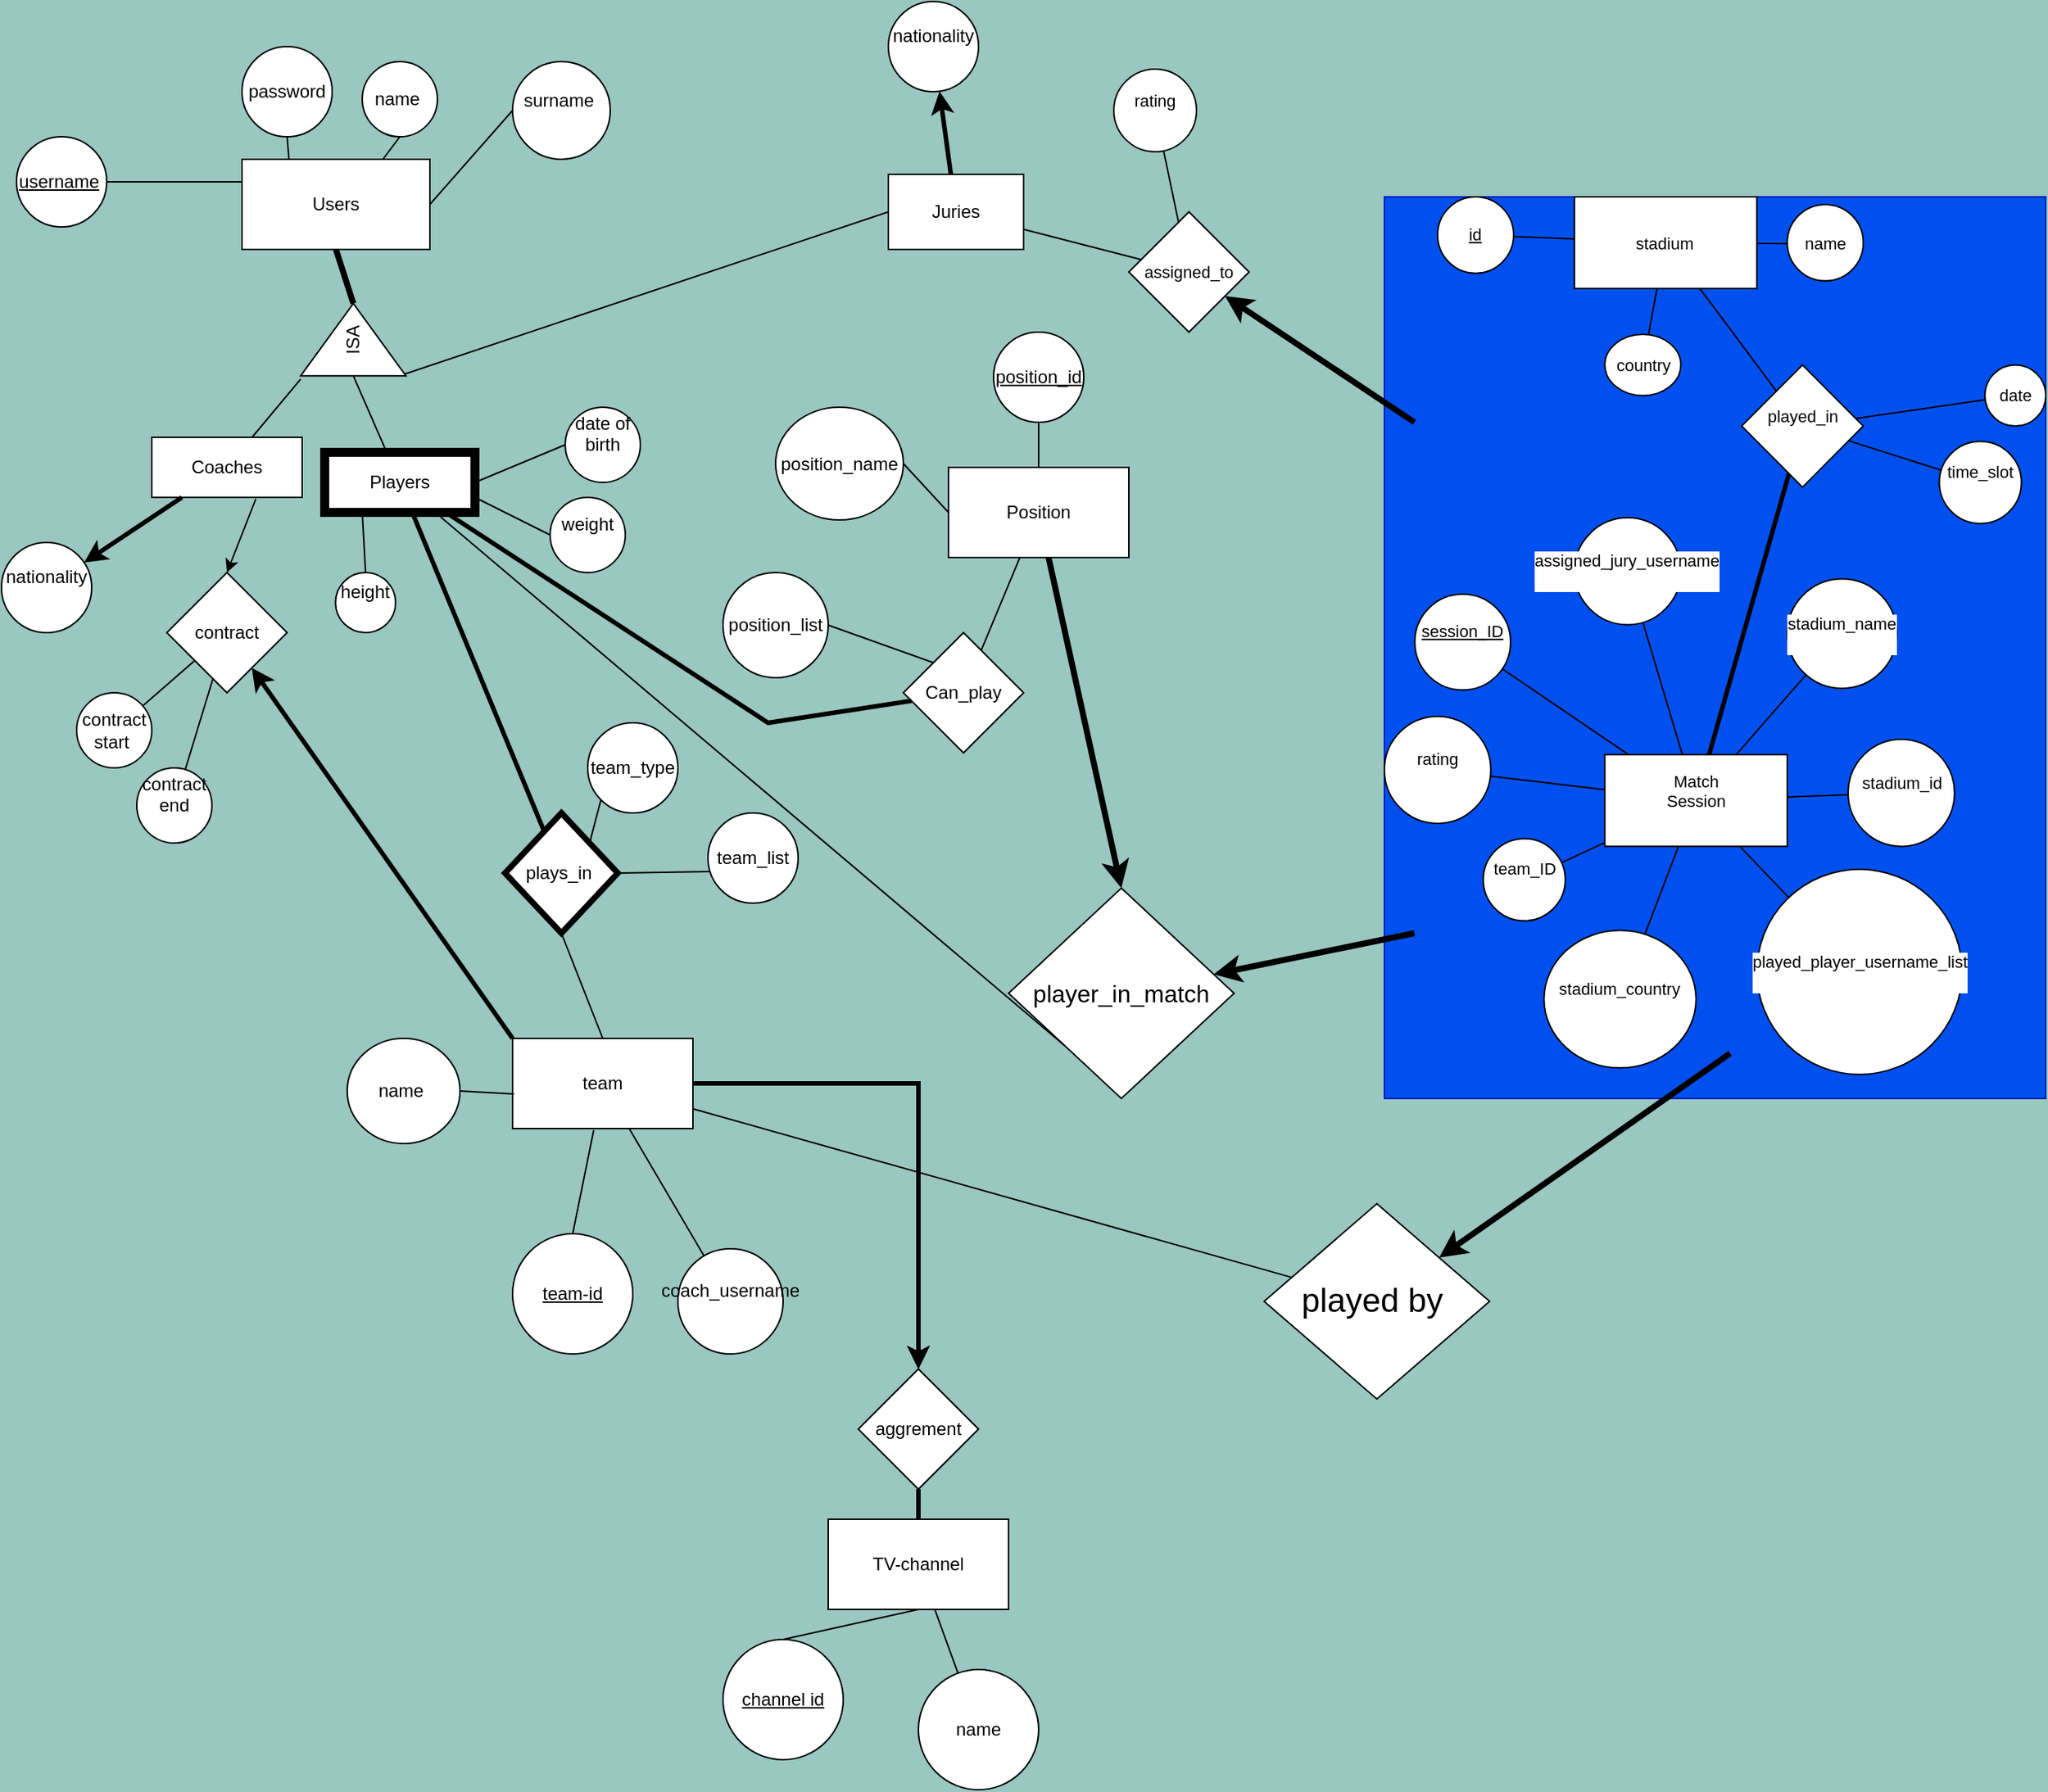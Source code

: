 <mxfile version="24.0.7" type="github">
  <diagram id="R2lEEEUBdFMjLlhIrx00" name="Page-1">
    <mxGraphModel dx="1468" dy="1845" grid="1" gridSize="10" guides="1" tooltips="1" connect="1" arrows="1" fold="1" page="1" pageScale="1" pageWidth="1400" pageHeight="850" background="#9AC7BF" math="0" shadow="0" extFonts="Permanent Marker^https://fonts.googleapis.com/css?family=Permanent+Marker">
      <root>
        <mxCell id="0" />
        <mxCell id="1" parent="0" />
        <mxCell id="cjc2LjT-Zce3TQP-MJkM-2" value="Users" style="rounded=0;whiteSpace=wrap;html=1;" parent="1" vertex="1">
          <mxGeometry x="170" y="85" width="125" height="60" as="geometry" />
        </mxCell>
        <mxCell id="cjc2LjT-Zce3TQP-MJkM-68" style="rounded=0;orthogonalLoop=1;jettySize=auto;html=1;entryX=0.5;entryY=0;entryDx=0;entryDy=0;exitX=0.692;exitY=1.025;exitDx=0;exitDy=0;exitPerimeter=0;" parent="1" source="cjc2LjT-Zce3TQP-MJkM-3" target="cjc2LjT-Zce3TQP-MJkM-60" edge="1">
          <mxGeometry relative="1" as="geometry" />
        </mxCell>
        <mxCell id="cjc2LjT-Zce3TQP-MJkM-3" value="Coaches" style="rounded=0;whiteSpace=wrap;html=1;" parent="1" vertex="1">
          <mxGeometry x="110" y="270" width="100" height="40" as="geometry" />
        </mxCell>
        <mxCell id="cjc2LjT-Zce3TQP-MJkM-4" value="Players" style="rounded=0;whiteSpace=wrap;html=1;strokeWidth=6;" parent="1" vertex="1">
          <mxGeometry x="225" y="280" width="100" height="40" as="geometry" />
        </mxCell>
        <mxCell id="lNznChs4eQ6ivjADWN-d-41" style="edgeStyle=none;rounded=0;orthogonalLoop=1;jettySize=auto;html=1;strokeColor=default;align=center;verticalAlign=middle;fontFamily=Helvetica;fontSize=11;fontColor=default;labelBackgroundColor=default;endArrow=none;" edge="1" parent="1" source="cjc2LjT-Zce3TQP-MJkM-5" target="lNznChs4eQ6ivjADWN-d-38">
          <mxGeometry relative="1" as="geometry" />
        </mxCell>
        <mxCell id="cjc2LjT-Zce3TQP-MJkM-5" value="Juries" style="rounded=0;whiteSpace=wrap;html=1;" parent="1" vertex="1">
          <mxGeometry x="600" y="95" width="90" height="50" as="geometry" />
        </mxCell>
        <mxCell id="cjc2LjT-Zce3TQP-MJkM-6" value="ISA" style="triangle;whiteSpace=wrap;html=1;rotation=-90;" parent="1" vertex="1">
          <mxGeometry x="220" y="170" width="48.13" height="70" as="geometry" />
        </mxCell>
        <mxCell id="cjc2LjT-Zce3TQP-MJkM-7" value="&lt;u&gt;username&lt;/u&gt;&amp;nbsp;" style="ellipse;whiteSpace=wrap;html=1;aspect=fixed;" parent="1" vertex="1">
          <mxGeometry x="20" y="70" width="60" height="60" as="geometry" />
        </mxCell>
        <mxCell id="cjc2LjT-Zce3TQP-MJkM-8" value="height&lt;div&gt;&lt;br&gt;&lt;/div&gt;" style="ellipse;whiteSpace=wrap;html=1;aspect=fixed;" parent="1" vertex="1">
          <mxGeometry x="232.2" y="360" width="40" height="40" as="geometry" />
        </mxCell>
        <mxCell id="cjc2LjT-Zce3TQP-MJkM-33" style="rounded=0;orthogonalLoop=1;jettySize=auto;html=1;strokeWidth=3;" parent="1" source="cjc2LjT-Zce3TQP-MJkM-3" target="cjc2LjT-Zce3TQP-MJkM-9" edge="1">
          <mxGeometry relative="1" as="geometry" />
        </mxCell>
        <mxCell id="cjc2LjT-Zce3TQP-MJkM-9" value="nationality&lt;div&gt;&lt;br&gt;&lt;/div&gt;" style="ellipse;whiteSpace=wrap;html=1;aspect=fixed;" parent="1" vertex="1">
          <mxGeometry x="10" y="340" width="60" height="60" as="geometry" />
        </mxCell>
        <mxCell id="cjc2LjT-Zce3TQP-MJkM-10" value="weight&lt;div&gt;&lt;br&gt;&lt;/div&gt;" style="ellipse;whiteSpace=wrap;html=1;aspect=fixed;" parent="1" vertex="1">
          <mxGeometry x="375" y="310" width="50" height="50" as="geometry" />
        </mxCell>
        <mxCell id="cjc2LjT-Zce3TQP-MJkM-11" value="date of birth&lt;div&gt;&lt;br&gt;&lt;/div&gt;" style="ellipse;whiteSpace=wrap;html=1;aspect=fixed;" parent="1" vertex="1">
          <mxGeometry x="385" y="250" width="50" height="50" as="geometry" />
        </mxCell>
        <mxCell id="cjc2LjT-Zce3TQP-MJkM-12" value="nationality&lt;div&gt;&lt;br&gt;&lt;/div&gt;" style="ellipse;whiteSpace=wrap;html=1;aspect=fixed;" parent="1" vertex="1">
          <mxGeometry x="600" y="-20" width="60" height="60" as="geometry" />
        </mxCell>
        <mxCell id="cjc2LjT-Zce3TQP-MJkM-13" value="name&amp;nbsp;" style="ellipse;whiteSpace=wrap;html=1;aspect=fixed;" parent="1" vertex="1">
          <mxGeometry x="250" y="20" width="50" height="50" as="geometry" />
        </mxCell>
        <mxCell id="cjc2LjT-Zce3TQP-MJkM-14" value="password" style="ellipse;whiteSpace=wrap;html=1;aspect=fixed;" parent="1" vertex="1">
          <mxGeometry x="170" y="10" width="60" height="60" as="geometry" />
        </mxCell>
        <mxCell id="cjc2LjT-Zce3TQP-MJkM-16" value="" style="endArrow=none;html=1;rounded=0;entryX=0;entryY=0.5;entryDx=0;entryDy=0;exitX=0.022;exitY=0.985;exitDx=0;exitDy=0;exitPerimeter=0;" parent="1" source="cjc2LjT-Zce3TQP-MJkM-6" target="cjc2LjT-Zce3TQP-MJkM-5" edge="1">
          <mxGeometry width="50" height="50" relative="1" as="geometry">
            <mxPoint x="280" y="250" as="sourcePoint" />
            <mxPoint x="530" y="310" as="targetPoint" />
          </mxGeometry>
        </mxCell>
        <mxCell id="cjc2LjT-Zce3TQP-MJkM-17" value="" style="endArrow=none;html=1;rounded=0;exitX=0;exitY=0.5;exitDx=0;exitDy=0;" parent="1" source="cjc2LjT-Zce3TQP-MJkM-6" target="cjc2LjT-Zce3TQP-MJkM-4" edge="1">
          <mxGeometry width="50" height="50" relative="1" as="geometry">
            <mxPoint x="480" y="360" as="sourcePoint" />
            <mxPoint x="530" y="310" as="targetPoint" />
          </mxGeometry>
        </mxCell>
        <mxCell id="cjc2LjT-Zce3TQP-MJkM-18" value="" style="endArrow=none;html=1;rounded=0;exitX=-0.047;exitY=-0.001;exitDx=0;exitDy=0;exitPerimeter=0;" parent="1" source="cjc2LjT-Zce3TQP-MJkM-6" target="cjc2LjT-Zce3TQP-MJkM-3" edge="1">
          <mxGeometry width="50" height="50" relative="1" as="geometry">
            <mxPoint x="480" y="360" as="sourcePoint" />
            <mxPoint x="530" y="310" as="targetPoint" />
          </mxGeometry>
        </mxCell>
        <mxCell id="cjc2LjT-Zce3TQP-MJkM-19" value="surname&amp;nbsp;&lt;div&gt;&lt;br&gt;&lt;/div&gt;" style="ellipse;whiteSpace=wrap;html=1;aspect=fixed;" parent="1" vertex="1">
          <mxGeometry x="350" y="20" width="65" height="65" as="geometry" />
        </mxCell>
        <mxCell id="cjc2LjT-Zce3TQP-MJkM-46" value="" style="edgeStyle=orthogonalEdgeStyle;rounded=0;orthogonalLoop=1;jettySize=auto;html=1;" parent="1" source="cjc2LjT-Zce3TQP-MJkM-35" target="cjc2LjT-Zce3TQP-MJkM-45" edge="1">
          <mxGeometry relative="1" as="geometry" />
        </mxCell>
        <mxCell id="lNznChs4eQ6ivjADWN-d-48" style="edgeStyle=none;rounded=0;orthogonalLoop=1;jettySize=auto;html=1;strokeColor=default;align=center;verticalAlign=middle;fontFamily=Helvetica;fontSize=11;fontColor=default;labelBackgroundColor=default;endArrow=none;" edge="1" parent="1" source="cjc2LjT-Zce3TQP-MJkM-35" target="lNznChs4eQ6ivjADWN-d-44">
          <mxGeometry relative="1" as="geometry" />
        </mxCell>
        <mxCell id="cjc2LjT-Zce3TQP-MJkM-35" value="team" style="rounded=0;whiteSpace=wrap;html=1;" parent="1" vertex="1">
          <mxGeometry x="350" y="670" width="120" height="60" as="geometry" />
        </mxCell>
        <mxCell id="cjc2LjT-Zce3TQP-MJkM-36" value="name&amp;nbsp;" style="ellipse;whiteSpace=wrap;html=1;rounded=0;" parent="1" vertex="1">
          <mxGeometry x="240" y="670" width="75" height="70" as="geometry" />
        </mxCell>
        <mxCell id="cjc2LjT-Zce3TQP-MJkM-38" value="&lt;u&gt;team-id&lt;/u&gt;" style="ellipse;whiteSpace=wrap;html=1;rounded=0;" parent="1" vertex="1">
          <mxGeometry x="350" y="800" width="80" height="80" as="geometry" />
        </mxCell>
        <mxCell id="cjc2LjT-Zce3TQP-MJkM-47" value="" style="edgeStyle=orthogonalEdgeStyle;rounded=0;orthogonalLoop=1;jettySize=auto;html=1;strokeWidth=3;" parent="1" source="cjc2LjT-Zce3TQP-MJkM-35" target="cjc2LjT-Zce3TQP-MJkM-45" edge="1">
          <mxGeometry relative="1" as="geometry">
            <mxPoint x="470" y="700" as="sourcePoint" />
            <mxPoint x="670" y="690" as="targetPoint" />
          </mxGeometry>
        </mxCell>
        <mxCell id="lNznChs4eQ6ivjADWN-d-45" style="edgeStyle=none;rounded=0;orthogonalLoop=1;jettySize=auto;html=1;strokeColor=default;align=center;verticalAlign=middle;fontFamily=Helvetica;fontSize=11;fontColor=default;labelBackgroundColor=default;endArrow=none;strokeWidth=3;" edge="1" parent="1" source="cjc2LjT-Zce3TQP-MJkM-45" target="cjc2LjT-Zce3TQP-MJkM-48">
          <mxGeometry relative="1" as="geometry" />
        </mxCell>
        <mxCell id="cjc2LjT-Zce3TQP-MJkM-45" value="aggrement" style="rhombus;whiteSpace=wrap;html=1;rounded=0;" parent="1" vertex="1">
          <mxGeometry x="580" y="890" width="80" height="80" as="geometry" />
        </mxCell>
        <mxCell id="cjc2LjT-Zce3TQP-MJkM-48" value="TV-channel" style="whiteSpace=wrap;html=1;rounded=0;" parent="1" vertex="1">
          <mxGeometry x="560" y="990" width="120" height="60" as="geometry" />
        </mxCell>
        <mxCell id="cjc2LjT-Zce3TQP-MJkM-50" value="&lt;u&gt;channel id&lt;/u&gt;" style="ellipse;whiteSpace=wrap;html=1;rounded=0;" parent="1" vertex="1">
          <mxGeometry x="490" y="1070" width="80" height="80" as="geometry" />
        </mxCell>
        <mxCell id="cjc2LjT-Zce3TQP-MJkM-52" value="name" style="ellipse;whiteSpace=wrap;html=1;rounded=0;" parent="1" vertex="1">
          <mxGeometry x="620" y="1090" width="80" height="80" as="geometry" />
        </mxCell>
        <mxCell id="cjc2LjT-Zce3TQP-MJkM-56" value="plays_in&amp;nbsp;" style="rhombus;whiteSpace=wrap;html=1;strokeWidth=4;" parent="1" vertex="1">
          <mxGeometry x="345" y="520" width="75" height="80" as="geometry" />
        </mxCell>
        <mxCell id="cjc2LjT-Zce3TQP-MJkM-59" value="" style="endArrow=none;html=1;rounded=0;strokeWidth=3;endSize=6;" parent="1" source="cjc2LjT-Zce3TQP-MJkM-56" target="cjc2LjT-Zce3TQP-MJkM-4" edge="1">
          <mxGeometry width="50" height="50" relative="1" as="geometry">
            <mxPoint x="376.221" y="510.005" as="sourcePoint" />
            <mxPoint x="388.77" y="366.59" as="targetPoint" />
          </mxGeometry>
        </mxCell>
        <mxCell id="cjc2LjT-Zce3TQP-MJkM-69" style="rounded=0;orthogonalLoop=1;jettySize=auto;html=1;strokeWidth=3;exitX=0;exitY=0;exitDx=0;exitDy=0;" parent="1" source="cjc2LjT-Zce3TQP-MJkM-35" target="cjc2LjT-Zce3TQP-MJkM-60" edge="1">
          <mxGeometry relative="1" as="geometry">
            <mxPoint x="330" y="640" as="sourcePoint" />
          </mxGeometry>
        </mxCell>
        <mxCell id="cjc2LjT-Zce3TQP-MJkM-60" value="contract" style="rhombus;whiteSpace=wrap;html=1;" parent="1" vertex="1">
          <mxGeometry x="120" y="360" width="80" height="80" as="geometry" />
        </mxCell>
        <mxCell id="cjc2LjT-Zce3TQP-MJkM-61" value="contract start&amp;nbsp;" style="ellipse;whiteSpace=wrap;html=1;" parent="1" vertex="1">
          <mxGeometry x="60" y="440" width="50" height="50" as="geometry" />
        </mxCell>
        <mxCell id="cjc2LjT-Zce3TQP-MJkM-66" value="contract end&lt;div&gt;&lt;br&gt;&lt;/div&gt;" style="ellipse;whiteSpace=wrap;html=1;aspect=fixed;" parent="1" vertex="1">
          <mxGeometry x="100" y="490" width="50" height="50" as="geometry" />
        </mxCell>
        <mxCell id="cjc2LjT-Zce3TQP-MJkM-72" value="" style="endArrow=none;html=1;rounded=0;" parent="1" source="cjc2LjT-Zce3TQP-MJkM-48" target="cjc2LjT-Zce3TQP-MJkM-52" edge="1">
          <mxGeometry width="50" height="50" relative="1" as="geometry">
            <mxPoint x="590" y="650" as="sourcePoint" />
            <mxPoint x="640" y="600" as="targetPoint" />
          </mxGeometry>
        </mxCell>
        <mxCell id="cjc2LjT-Zce3TQP-MJkM-73" value="" style="endArrow=classic;html=1;rounded=0;strokeWidth=3;" parent="1" source="cjc2LjT-Zce3TQP-MJkM-5" target="cjc2LjT-Zce3TQP-MJkM-12" edge="1">
          <mxGeometry width="50" height="50" relative="1" as="geometry">
            <mxPoint x="430" y="450" as="sourcePoint" />
            <mxPoint x="480" y="400" as="targetPoint" />
          </mxGeometry>
        </mxCell>
        <mxCell id="cjc2LjT-Zce3TQP-MJkM-74" value="Can_play" style="rhombus;whiteSpace=wrap;html=1;" parent="1" vertex="1">
          <mxGeometry x="610" y="400" width="80" height="80" as="geometry" />
        </mxCell>
        <mxCell id="cjc2LjT-Zce3TQP-MJkM-75" value="" style="endArrow=none;html=1;rounded=0;strokeWidth=3;" parent="1" source="cjc2LjT-Zce3TQP-MJkM-74" target="cjc2LjT-Zce3TQP-MJkM-4" edge="1">
          <mxGeometry width="50" height="50" relative="1" as="geometry">
            <mxPoint x="460" y="540" as="sourcePoint" />
            <mxPoint x="510" y="490" as="targetPoint" />
            <Array as="points">
              <mxPoint x="520" y="460" />
            </Array>
          </mxGeometry>
        </mxCell>
        <mxCell id="cjc2LjT-Zce3TQP-MJkM-77" value="" style="endArrow=none;html=1;rounded=0;" parent="1" source="cjc2LjT-Zce3TQP-MJkM-61" target="cjc2LjT-Zce3TQP-MJkM-60" edge="1">
          <mxGeometry width="50" height="50" relative="1" as="geometry">
            <mxPoint x="310" y="520" as="sourcePoint" />
            <mxPoint x="360" y="470" as="targetPoint" />
          </mxGeometry>
        </mxCell>
        <mxCell id="cjc2LjT-Zce3TQP-MJkM-78" value="" style="endArrow=none;html=1;rounded=0;" parent="1" source="cjc2LjT-Zce3TQP-MJkM-66" target="cjc2LjT-Zce3TQP-MJkM-60" edge="1">
          <mxGeometry width="50" height="50" relative="1" as="geometry">
            <mxPoint x="310" y="520" as="sourcePoint" />
            <mxPoint x="360" y="470" as="targetPoint" />
          </mxGeometry>
        </mxCell>
        <mxCell id="cjc2LjT-Zce3TQP-MJkM-79" value="Position" style="rounded=0;whiteSpace=wrap;html=1;" parent="1" vertex="1">
          <mxGeometry x="640" y="290" width="120" height="60" as="geometry" />
        </mxCell>
        <mxCell id="cjc2LjT-Zce3TQP-MJkM-80" value="&lt;u&gt;position_id&lt;/u&gt;" style="ellipse;whiteSpace=wrap;html=1;rounded=0;" parent="1" vertex="1">
          <mxGeometry x="670" y="200" width="60" height="60" as="geometry" />
        </mxCell>
        <mxCell id="cjc2LjT-Zce3TQP-MJkM-82" value="position_name" style="ellipse;whiteSpace=wrap;html=1;rounded=0;" parent="1" vertex="1">
          <mxGeometry x="525" y="250" width="85" height="75" as="geometry" />
        </mxCell>
        <mxCell id="cjc2LjT-Zce3TQP-MJkM-84" value="" style="endArrow=none;html=1;rounded=0;" parent="1" source="cjc2LjT-Zce3TQP-MJkM-74" target="cjc2LjT-Zce3TQP-MJkM-79" edge="1">
          <mxGeometry width="50" height="50" relative="1" as="geometry">
            <mxPoint x="530" y="370" as="sourcePoint" />
            <mxPoint x="580" y="320" as="targetPoint" />
          </mxGeometry>
        </mxCell>
        <mxCell id="n7q9Oo4pi-TFcQvvzK7u-4" value="" style="endArrow=none;html=1;rounded=0;entryX=0;entryY=0.5;entryDx=0;entryDy=0;exitX=1;exitY=0.5;exitDx=0;exitDy=0;" parent="1" source="cjc2LjT-Zce3TQP-MJkM-2" target="cjc2LjT-Zce3TQP-MJkM-19" edge="1">
          <mxGeometry width="50" height="50" relative="1" as="geometry">
            <mxPoint x="400" y="390" as="sourcePoint" />
            <mxPoint x="450" y="340" as="targetPoint" />
          </mxGeometry>
        </mxCell>
        <mxCell id="n7q9Oo4pi-TFcQvvzK7u-5" value="" style="endArrow=none;html=1;rounded=0;entryX=0.5;entryY=1;entryDx=0;entryDy=0;exitX=0.25;exitY=0;exitDx=0;exitDy=0;" parent="1" source="cjc2LjT-Zce3TQP-MJkM-2" target="cjc2LjT-Zce3TQP-MJkM-14" edge="1">
          <mxGeometry width="50" height="50" relative="1" as="geometry">
            <mxPoint x="400" y="270" as="sourcePoint" />
            <mxPoint x="450" y="220" as="targetPoint" />
            <Array as="points" />
          </mxGeometry>
        </mxCell>
        <mxCell id="n7q9Oo4pi-TFcQvvzK7u-6" value="" style="endArrow=none;html=1;rounded=0;entryX=0.5;entryY=1;entryDx=0;entryDy=0;exitX=0.75;exitY=0;exitDx=0;exitDy=0;" parent="1" source="cjc2LjT-Zce3TQP-MJkM-2" target="cjc2LjT-Zce3TQP-MJkM-13" edge="1">
          <mxGeometry width="50" height="50" relative="1" as="geometry">
            <mxPoint x="400" y="270" as="sourcePoint" />
            <mxPoint x="450" y="220" as="targetPoint" />
          </mxGeometry>
        </mxCell>
        <mxCell id="n7q9Oo4pi-TFcQvvzK7u-7" value="" style="endArrow=none;html=1;rounded=0;exitX=1;exitY=0.5;exitDx=0;exitDy=0;entryX=0;entryY=0.25;entryDx=0;entryDy=0;" parent="1" source="cjc2LjT-Zce3TQP-MJkM-7" target="cjc2LjT-Zce3TQP-MJkM-2" edge="1">
          <mxGeometry width="50" height="50" relative="1" as="geometry">
            <mxPoint x="400" y="270" as="sourcePoint" />
            <mxPoint x="160" y="135" as="targetPoint" />
          </mxGeometry>
        </mxCell>
        <mxCell id="n7q9Oo4pi-TFcQvvzK7u-10" value="" style="endArrow=none;html=1;rounded=0;entryX=0.008;entryY=0.617;entryDx=0;entryDy=0;entryPerimeter=0;exitX=1;exitY=0.5;exitDx=0;exitDy=0;" parent="1" source="cjc2LjT-Zce3TQP-MJkM-36" target="cjc2LjT-Zce3TQP-MJkM-35" edge="1">
          <mxGeometry width="50" height="50" relative="1" as="geometry">
            <mxPoint x="260" y="670" as="sourcePoint" />
            <mxPoint x="450" y="760" as="targetPoint" />
          </mxGeometry>
        </mxCell>
        <mxCell id="n7q9Oo4pi-TFcQvvzK7u-11" value="" style="endArrow=none;html=1;rounded=0;exitX=0.5;exitY=0;exitDx=0;exitDy=0;entryX=0.45;entryY=1.017;entryDx=0;entryDy=0;entryPerimeter=0;" parent="1" source="cjc2LjT-Zce3TQP-MJkM-38" target="cjc2LjT-Zce3TQP-MJkM-35" edge="1">
          <mxGeometry width="50" height="50" relative="1" as="geometry">
            <mxPoint x="400" y="810" as="sourcePoint" />
            <mxPoint x="450" y="760" as="targetPoint" />
          </mxGeometry>
        </mxCell>
        <mxCell id="n7q9Oo4pi-TFcQvvzK7u-12" value="" style="endArrow=none;html=1;rounded=0;exitX=0.5;exitY=0;exitDx=0;exitDy=0;entryX=0.5;entryY=1;entryDx=0;entryDy=0;" parent="1" source="cjc2LjT-Zce3TQP-MJkM-50" target="cjc2LjT-Zce3TQP-MJkM-48" edge="1">
          <mxGeometry width="50" height="50" relative="1" as="geometry">
            <mxPoint x="400" y="810" as="sourcePoint" />
            <mxPoint x="450" y="760" as="targetPoint" />
          </mxGeometry>
        </mxCell>
        <mxCell id="n7q9Oo4pi-TFcQvvzK7u-13" value="" style="endArrow=none;html=1;rounded=0;exitX=1;exitY=0.5;exitDx=0;exitDy=0;entryX=0;entryY=0.5;entryDx=0;entryDy=0;" parent="1" source="cjc2LjT-Zce3TQP-MJkM-82" target="cjc2LjT-Zce3TQP-MJkM-79" edge="1">
          <mxGeometry width="50" height="50" relative="1" as="geometry">
            <mxPoint x="400" y="510" as="sourcePoint" />
            <mxPoint x="450" y="460" as="targetPoint" />
          </mxGeometry>
        </mxCell>
        <mxCell id="n7q9Oo4pi-TFcQvvzK7u-14" value="" style="endArrow=none;html=1;rounded=0;entryX=0.5;entryY=0;entryDx=0;entryDy=0;exitX=0.5;exitY=1;exitDx=0;exitDy=0;" parent="1" source="cjc2LjT-Zce3TQP-MJkM-80" target="cjc2LjT-Zce3TQP-MJkM-79" edge="1">
          <mxGeometry width="50" height="50" relative="1" as="geometry">
            <mxPoint x="400" y="510" as="sourcePoint" />
            <mxPoint x="450" y="460" as="targetPoint" />
          </mxGeometry>
        </mxCell>
        <mxCell id="n7q9Oo4pi-TFcQvvzK7u-15" value="" style="endArrow=none;html=1;rounded=0;entryX=0;entryY=0.5;entryDx=0;entryDy=0;exitX=1;exitY=0.75;exitDx=0;exitDy=0;" parent="1" source="cjc2LjT-Zce3TQP-MJkM-4" target="cjc2LjT-Zce3TQP-MJkM-10" edge="1">
          <mxGeometry width="50" height="50" relative="1" as="geometry">
            <mxPoint x="400" y="510" as="sourcePoint" />
            <mxPoint x="450" y="460" as="targetPoint" />
          </mxGeometry>
        </mxCell>
        <mxCell id="n7q9Oo4pi-TFcQvvzK7u-16" value="" style="endArrow=none;html=1;rounded=0;exitX=1;exitY=0.5;exitDx=0;exitDy=0;entryX=0;entryY=0.5;entryDx=0;entryDy=0;" parent="1" source="cjc2LjT-Zce3TQP-MJkM-4" target="cjc2LjT-Zce3TQP-MJkM-11" edge="1">
          <mxGeometry width="50" height="50" relative="1" as="geometry">
            <mxPoint x="400" y="510" as="sourcePoint" />
            <mxPoint x="450" y="460" as="targetPoint" />
          </mxGeometry>
        </mxCell>
        <mxCell id="n7q9Oo4pi-TFcQvvzK7u-17" value="" style="endArrow=none;html=1;rounded=0;exitX=0.5;exitY=0;exitDx=0;exitDy=0;entryX=0.25;entryY=1;entryDx=0;entryDy=0;" parent="1" source="cjc2LjT-Zce3TQP-MJkM-8" target="cjc2LjT-Zce3TQP-MJkM-4" edge="1">
          <mxGeometry width="50" height="50" relative="1" as="geometry">
            <mxPoint x="390" y="460" as="sourcePoint" />
            <mxPoint x="440" y="410" as="targetPoint" />
          </mxGeometry>
        </mxCell>
        <mxCell id="n7q9Oo4pi-TFcQvvzK7u-19" value="" style="endArrow=none;html=1;rounded=0;entryX=0.5;entryY=1;entryDx=0;entryDy=0;exitX=1;exitY=0.5;exitDx=0;exitDy=0;strokeWidth=4;" parent="1" source="cjc2LjT-Zce3TQP-MJkM-6" target="cjc2LjT-Zce3TQP-MJkM-2" edge="1">
          <mxGeometry width="50" height="50" relative="1" as="geometry">
            <mxPoint x="200" y="170" as="sourcePoint" />
            <mxPoint x="360" y="370" as="targetPoint" />
          </mxGeometry>
        </mxCell>
        <mxCell id="n7q9Oo4pi-TFcQvvzK7u-20" value="position_list" style="ellipse;whiteSpace=wrap;html=1;aspect=fixed;" parent="1" vertex="1">
          <mxGeometry x="490" y="360" width="70" height="70" as="geometry" />
        </mxCell>
        <mxCell id="n7q9Oo4pi-TFcQvvzK7u-21" value="" style="endArrow=none;html=1;rounded=0;entryX=1;entryY=0.5;entryDx=0;entryDy=0;exitX=0;exitY=0;exitDx=0;exitDy=0;" parent="1" source="cjc2LjT-Zce3TQP-MJkM-74" target="n7q9Oo4pi-TFcQvvzK7u-20" edge="1">
          <mxGeometry width="50" height="50" relative="1" as="geometry">
            <mxPoint x="300" y="500" as="sourcePoint" />
            <mxPoint x="350" y="450" as="targetPoint" />
          </mxGeometry>
        </mxCell>
        <mxCell id="n7q9Oo4pi-TFcQvvzK7u-22" value="team_list" style="ellipse;whiteSpace=wrap;html=1;aspect=fixed;" parent="1" vertex="1">
          <mxGeometry x="480" y="520" width="60" height="60" as="geometry" />
        </mxCell>
        <mxCell id="n7q9Oo4pi-TFcQvvzK7u-23" value="" style="endArrow=none;html=1;rounded=0;exitX=1;exitY=0.5;exitDx=0;exitDy=0;entryX=0.017;entryY=0.65;entryDx=0;entryDy=0;entryPerimeter=0;" parent="1" source="cjc2LjT-Zce3TQP-MJkM-56" target="n7q9Oo4pi-TFcQvvzK7u-22" edge="1">
          <mxGeometry width="50" height="50" relative="1" as="geometry">
            <mxPoint x="300" y="500" as="sourcePoint" />
            <mxPoint x="470" y="590" as="targetPoint" />
          </mxGeometry>
        </mxCell>
        <mxCell id="n7q9Oo4pi-TFcQvvzK7u-24" value="team_type" style="ellipse;whiteSpace=wrap;html=1;aspect=fixed;" parent="1" vertex="1">
          <mxGeometry x="400" y="460" width="60" height="60" as="geometry" />
        </mxCell>
        <mxCell id="n7q9Oo4pi-TFcQvvzK7u-25" value="" style="endArrow=none;html=1;rounded=0;entryX=0;entryY=1;entryDx=0;entryDy=0;exitX=1;exitY=0;exitDx=0;exitDy=0;" parent="1" source="cjc2LjT-Zce3TQP-MJkM-56" target="n7q9Oo4pi-TFcQvvzK7u-24" edge="1">
          <mxGeometry width="50" height="50" relative="1" as="geometry">
            <mxPoint x="380" y="600" as="sourcePoint" />
            <mxPoint x="430" y="550" as="targetPoint" />
          </mxGeometry>
        </mxCell>
        <mxCell id="n7q9Oo4pi-TFcQvvzK7u-26" value="" style="endArrow=none;html=1;rounded=0;exitX=0.5;exitY=1;exitDx=0;exitDy=0;entryX=0.5;entryY=0;entryDx=0;entryDy=0;" parent="1" source="cjc2LjT-Zce3TQP-MJkM-56" target="cjc2LjT-Zce3TQP-MJkM-35" edge="1">
          <mxGeometry width="50" height="50" relative="1" as="geometry">
            <mxPoint x="380" y="550" as="sourcePoint" />
            <mxPoint x="430" y="500" as="targetPoint" />
          </mxGeometry>
        </mxCell>
        <mxCell id="lNznChs4eQ6ivjADWN-d-5" style="endArrow=none;html=1;rounded=0;" edge="1" parent="1" source="lNznChs4eQ6ivjADWN-d-2" target="cjc2LjT-Zce3TQP-MJkM-35">
          <mxGeometry relative="1" as="geometry" />
        </mxCell>
        <mxCell id="lNznChs4eQ6ivjADWN-d-2" value="coach_username&lt;div&gt;&lt;br&gt;&lt;/div&gt;" style="ellipse;whiteSpace=wrap;html=1;aspect=fixed;" vertex="1" parent="1">
          <mxGeometry x="460" y="810" width="70" height="70" as="geometry" />
        </mxCell>
        <mxCell id="lNznChs4eQ6ivjADWN-d-37" style="edgeStyle=none;rounded=0;orthogonalLoop=1;jettySize=auto;html=1;exitX=0.25;exitY=0;exitDx=0;exitDy=0;entryX=0;entryY=0;entryDx=0;entryDy=0;strokeColor=default;align=center;verticalAlign=middle;fontFamily=Helvetica;fontSize=11;fontColor=default;labelBackgroundColor=default;endArrow=none;" edge="1" parent="1" source="cjc2LjT-Zce3TQP-MJkM-79" target="cjc2LjT-Zce3TQP-MJkM-79">
          <mxGeometry relative="1" as="geometry" />
        </mxCell>
        <mxCell id="lNznChs4eQ6ivjADWN-d-43" style="edgeStyle=none;rounded=0;orthogonalLoop=1;jettySize=auto;html=1;strokeColor=default;align=center;verticalAlign=middle;fontFamily=Helvetica;fontSize=11;fontColor=default;labelBackgroundColor=default;endArrow=none;" edge="1" parent="1" source="lNznChs4eQ6ivjADWN-d-38" target="lNznChs4eQ6ivjADWN-d-42">
          <mxGeometry relative="1" as="geometry" />
        </mxCell>
        <mxCell id="lNznChs4eQ6ivjADWN-d-38" value="assigned_to" style="rhombus;whiteSpace=wrap;html=1;fontFamily=Helvetica;fontSize=11;fontColor=default;labelBackgroundColor=default;" vertex="1" parent="1">
          <mxGeometry x="760" y="120" width="80" height="80" as="geometry" />
        </mxCell>
        <mxCell id="lNznChs4eQ6ivjADWN-d-42" value="rating&lt;div&gt;&lt;br&gt;&lt;/div&gt;" style="ellipse;whiteSpace=wrap;html=1;aspect=fixed;fontFamily=Helvetica;fontSize=11;fontColor=default;labelBackgroundColor=default;" vertex="1" parent="1">
          <mxGeometry x="750" y="25" width="55" height="55" as="geometry" />
        </mxCell>
        <mxCell id="lNznChs4eQ6ivjADWN-d-44" value="&lt;font style=&quot;font-size: 22px;&quot;&gt;played by&amp;nbsp;&lt;/font&gt;" style="rhombus;whiteSpace=wrap;html=1;fontFamily=Helvetica;fontSize=11;fontColor=default;labelBackgroundColor=default;" vertex="1" parent="1">
          <mxGeometry x="850" y="780" width="150" height="130" as="geometry" />
        </mxCell>
        <mxCell id="lNznChs4eQ6ivjADWN-d-54" value="" style="group;fillColor=#0050ef;strokeColor=#001DBC;fontColor=#ffffff;" vertex="1" connectable="0" parent="1">
          <mxGeometry x="930" y="110" width="440" height="600" as="geometry" />
        </mxCell>
        <mxCell id="lNznChs4eQ6ivjADWN-d-8" value="" style="edgeStyle=none;rounded=0;orthogonalLoop=1;jettySize=auto;html=1;strokeColor=default;align=center;verticalAlign=middle;fontFamily=Helvetica;fontSize=11;fontColor=default;labelBackgroundColor=default;endArrow=none;" edge="1" parent="lNznChs4eQ6ivjADWN-d-54" source="lNznChs4eQ6ivjADWN-d-6" target="lNznChs4eQ6ivjADWN-d-7">
          <mxGeometry relative="1" as="geometry" />
        </mxCell>
        <mxCell id="lNznChs4eQ6ivjADWN-d-10" value="" style="edgeStyle=none;rounded=0;orthogonalLoop=1;jettySize=auto;html=1;strokeColor=default;align=center;verticalAlign=middle;fontFamily=Helvetica;fontSize=11;fontColor=default;labelBackgroundColor=default;endArrow=none;" edge="1" parent="lNznChs4eQ6ivjADWN-d-54" source="lNznChs4eQ6ivjADWN-d-6" target="lNznChs4eQ6ivjADWN-d-9">
          <mxGeometry relative="1" as="geometry" />
        </mxCell>
        <mxCell id="lNznChs4eQ6ivjADWN-d-12" value="" style="edgeStyle=none;rounded=0;orthogonalLoop=1;jettySize=auto;html=1;strokeColor=default;align=center;verticalAlign=middle;fontFamily=Helvetica;fontSize=11;fontColor=default;labelBackgroundColor=default;endArrow=none;" edge="1" parent="lNznChs4eQ6ivjADWN-d-54" source="lNznChs4eQ6ivjADWN-d-6" target="lNznChs4eQ6ivjADWN-d-11">
          <mxGeometry relative="1" as="geometry" />
        </mxCell>
        <mxCell id="lNznChs4eQ6ivjADWN-d-14" value="" style="edgeStyle=none;rounded=0;orthogonalLoop=1;jettySize=auto;html=1;strokeColor=default;align=center;verticalAlign=middle;fontFamily=Helvetica;fontSize=11;fontColor=default;labelBackgroundColor=default;endArrow=none;" edge="1" parent="lNznChs4eQ6ivjADWN-d-54" source="lNznChs4eQ6ivjADWN-d-6" target="lNznChs4eQ6ivjADWN-d-13">
          <mxGeometry relative="1" as="geometry" />
        </mxCell>
        <mxCell id="lNznChs4eQ6ivjADWN-d-21" style="edgeStyle=none;rounded=0;orthogonalLoop=1;jettySize=auto;html=1;strokeColor=default;align=center;verticalAlign=middle;fontFamily=Helvetica;fontSize=11;fontColor=default;labelBackgroundColor=default;endArrow=none;" edge="1" parent="lNznChs4eQ6ivjADWN-d-54" source="lNznChs4eQ6ivjADWN-d-6" target="lNznChs4eQ6ivjADWN-d-22">
          <mxGeometry relative="1" as="geometry">
            <mxPoint x="268.046" y="345.763" as="targetPoint" />
          </mxGeometry>
        </mxCell>
        <mxCell id="lNznChs4eQ6ivjADWN-d-24" style="edgeStyle=none;rounded=0;orthogonalLoop=1;jettySize=auto;html=1;strokeColor=default;align=center;verticalAlign=middle;fontFamily=Helvetica;fontSize=11;fontColor=default;labelBackgroundColor=default;endArrow=none;strokeWidth=3;" edge="1" parent="lNznChs4eQ6ivjADWN-d-54" source="lNznChs4eQ6ivjADWN-d-6" target="lNznChs4eQ6ivjADWN-d-23">
          <mxGeometry relative="1" as="geometry" />
        </mxCell>
        <mxCell id="lNznChs4eQ6ivjADWN-d-6" value="Match&lt;div&gt;Session&lt;/div&gt;&lt;div&gt;&lt;br&gt;&lt;/div&gt;" style="rounded=0;whiteSpace=wrap;html=1;fontFamily=Helvetica;fontSize=11;fontColor=default;labelBackgroundColor=default;" vertex="1" parent="lNznChs4eQ6ivjADWN-d-54">
          <mxGeometry x="146.667" y="371.186" width="121.379" height="61.017" as="geometry" />
        </mxCell>
        <mxCell id="lNznChs4eQ6ivjADWN-d-7" value="stadium_country&lt;div&gt;&lt;br&gt;&lt;/div&gt;" style="ellipse;whiteSpace=wrap;html=1;fontSize=11;rounded=0;labelBackgroundColor=default;" vertex="1" parent="lNznChs4eQ6ivjADWN-d-54">
          <mxGeometry x="106.207" y="488.136" width="101.149" height="91.525" as="geometry" />
        </mxCell>
        <mxCell id="lNznChs4eQ6ivjADWN-d-9" value="stadium_id&lt;div&gt;&lt;br&gt;&lt;/div&gt;" style="ellipse;whiteSpace=wrap;html=1;fontSize=11;rounded=0;labelBackgroundColor=default;" vertex="1" parent="lNznChs4eQ6ivjADWN-d-54">
          <mxGeometry x="308.506" y="361.017" width="70.805" height="71.186" as="geometry" />
        </mxCell>
        <mxCell id="lNznChs4eQ6ivjADWN-d-11" value="assigned_jury_username&lt;div&gt;&lt;br&gt;&lt;/div&gt;" style="ellipse;whiteSpace=wrap;html=1;fontSize=11;rounded=0;labelBackgroundColor=default;" vertex="1" parent="lNznChs4eQ6ivjADWN-d-54">
          <mxGeometry x="126.437" y="213.559" width="70.805" height="71.186" as="geometry" />
        </mxCell>
        <mxCell id="lNznChs4eQ6ivjADWN-d-13" value="rating&lt;div&gt;&lt;br&gt;&lt;/div&gt;" style="ellipse;whiteSpace=wrap;html=1;fontSize=11;rounded=0;labelBackgroundColor=default;" vertex="1" parent="lNznChs4eQ6ivjADWN-d-54">
          <mxGeometry y="345.763" width="70.805" height="71.186" as="geometry" />
        </mxCell>
        <mxCell id="lNznChs4eQ6ivjADWN-d-16" style="edgeStyle=none;rounded=0;orthogonalLoop=1;jettySize=auto;html=1;strokeColor=default;align=center;verticalAlign=middle;fontFamily=Helvetica;fontSize=11;fontColor=default;labelBackgroundColor=default;endArrow=none;" edge="1" parent="lNznChs4eQ6ivjADWN-d-54" source="lNznChs4eQ6ivjADWN-d-15" target="lNznChs4eQ6ivjADWN-d-6">
          <mxGeometry relative="1" as="geometry" />
        </mxCell>
        <mxCell id="lNznChs4eQ6ivjADWN-d-15" value="played_player_username_list&lt;div&gt;&lt;br&gt;&lt;/div&gt;" style="ellipse;whiteSpace=wrap;html=1;aspect=fixed;fontFamily=Helvetica;fontSize=11;fontColor=default;labelBackgroundColor=default;" vertex="1" parent="lNznChs4eQ6ivjADWN-d-54">
          <mxGeometry x="247.816" y="447.458" width="136.556" height="136.556" as="geometry" />
        </mxCell>
        <mxCell id="lNznChs4eQ6ivjADWN-d-19" style="edgeStyle=none;rounded=0;orthogonalLoop=1;jettySize=auto;html=1;strokeColor=default;align=center;verticalAlign=middle;fontFamily=Helvetica;fontSize=11;fontColor=default;labelBackgroundColor=default;endArrow=none;" edge="1" parent="lNznChs4eQ6ivjADWN-d-54" source="lNznChs4eQ6ivjADWN-d-17" target="lNznChs4eQ6ivjADWN-d-6">
          <mxGeometry relative="1" as="geometry" />
        </mxCell>
        <mxCell id="lNznChs4eQ6ivjADWN-d-17" value="team_ID&lt;div&gt;&lt;br&gt;&lt;/div&gt;" style="ellipse;whiteSpace=wrap;html=1;aspect=fixed;fontFamily=Helvetica;fontSize=11;fontColor=default;labelBackgroundColor=default;" vertex="1" parent="lNznChs4eQ6ivjADWN-d-54">
          <mxGeometry x="65.747" y="427.119" width="54.623" height="54.623" as="geometry" />
        </mxCell>
        <mxCell id="lNznChs4eQ6ivjADWN-d-20" style="edgeStyle=none;rounded=0;orthogonalLoop=1;jettySize=auto;html=1;strokeColor=default;align=center;verticalAlign=middle;fontFamily=Helvetica;fontSize=11;fontColor=default;labelBackgroundColor=default;endArrow=none;" edge="1" parent="lNznChs4eQ6ivjADWN-d-54" source="lNznChs4eQ6ivjADWN-d-18" target="lNznChs4eQ6ivjADWN-d-6">
          <mxGeometry relative="1" as="geometry" />
        </mxCell>
        <mxCell id="lNznChs4eQ6ivjADWN-d-18" value="&lt;u&gt;session_ID&lt;/u&gt;&lt;div&gt;&lt;br&gt;&lt;/div&gt;" style="ellipse;whiteSpace=wrap;html=1;aspect=fixed;fontFamily=Helvetica;fontSize=11;fontColor=default;labelBackgroundColor=default;" vertex="1" parent="lNznChs4eQ6ivjADWN-d-54">
          <mxGeometry x="20.23" y="264.407" width="63.726" height="63.726" as="geometry" />
        </mxCell>
        <mxCell id="lNznChs4eQ6ivjADWN-d-22" value="stadium_name&lt;div&gt;&lt;br&gt;&lt;/div&gt;" style="ellipse;whiteSpace=wrap;html=1;aspect=fixed;fontFamily=Helvetica;fontSize=11;fontColor=default;labelBackgroundColor=default;" vertex="1" parent="lNznChs4eQ6ivjADWN-d-54">
          <mxGeometry x="268.046" y="254.237" width="72.83" height="72.83" as="geometry" />
        </mxCell>
        <mxCell id="lNznChs4eQ6ivjADWN-d-26" style="edgeStyle=none;rounded=0;orthogonalLoop=1;jettySize=auto;html=1;strokeColor=default;align=center;verticalAlign=middle;fontFamily=Helvetica;fontSize=11;fontColor=default;labelBackgroundColor=default;endArrow=none;" edge="1" parent="lNznChs4eQ6ivjADWN-d-54" source="lNznChs4eQ6ivjADWN-d-23" target="lNznChs4eQ6ivjADWN-d-25">
          <mxGeometry relative="1" as="geometry" />
        </mxCell>
        <mxCell id="lNznChs4eQ6ivjADWN-d-34" value="" style="edgeStyle=none;rounded=0;orthogonalLoop=1;jettySize=auto;html=1;strokeColor=default;align=center;verticalAlign=middle;fontFamily=Helvetica;fontSize=11;fontColor=default;labelBackgroundColor=default;endArrow=none;" edge="1" parent="lNznChs4eQ6ivjADWN-d-54" source="lNznChs4eQ6ivjADWN-d-23" target="lNznChs4eQ6ivjADWN-d-33">
          <mxGeometry relative="1" as="geometry" />
        </mxCell>
        <mxCell id="lNznChs4eQ6ivjADWN-d-35" style="edgeStyle=none;rounded=0;orthogonalLoop=1;jettySize=auto;html=1;strokeColor=default;align=center;verticalAlign=middle;fontFamily=Helvetica;fontSize=11;fontColor=default;labelBackgroundColor=default;endArrow=none;" edge="1" parent="lNznChs4eQ6ivjADWN-d-54" source="lNznChs4eQ6ivjADWN-d-23" target="lNznChs4eQ6ivjADWN-d-36">
          <mxGeometry relative="1" as="geometry">
            <mxPoint x="409.655" y="203.39" as="targetPoint" />
          </mxGeometry>
        </mxCell>
        <mxCell id="lNznChs4eQ6ivjADWN-d-23" value="played_in&lt;div&gt;&lt;br&gt;&lt;/div&gt;" style="rhombus;whiteSpace=wrap;html=1;fontFamily=Helvetica;fontSize=11;fontColor=default;labelBackgroundColor=default;" vertex="1" parent="lNznChs4eQ6ivjADWN-d-54">
          <mxGeometry x="237.701" y="111.864" width="80.92" height="81.356" as="geometry" />
        </mxCell>
        <mxCell id="lNznChs4eQ6ivjADWN-d-28" value="" style="edgeStyle=none;rounded=0;orthogonalLoop=1;jettySize=auto;html=1;strokeColor=default;align=center;verticalAlign=middle;fontFamily=Helvetica;fontSize=11;fontColor=default;labelBackgroundColor=default;endArrow=none;" edge="1" parent="lNznChs4eQ6ivjADWN-d-54" source="lNznChs4eQ6ivjADWN-d-25" target="lNznChs4eQ6ivjADWN-d-27">
          <mxGeometry relative="1" as="geometry" />
        </mxCell>
        <mxCell id="lNznChs4eQ6ivjADWN-d-30" value="" style="edgeStyle=none;rounded=0;orthogonalLoop=1;jettySize=auto;html=1;strokeColor=default;align=center;verticalAlign=middle;fontFamily=Helvetica;fontSize=11;fontColor=default;labelBackgroundColor=default;endArrow=none;" edge="1" parent="lNznChs4eQ6ivjADWN-d-54" source="lNznChs4eQ6ivjADWN-d-25" target="lNznChs4eQ6ivjADWN-d-29">
          <mxGeometry relative="1" as="geometry" />
        </mxCell>
        <mxCell id="lNznChs4eQ6ivjADWN-d-32" value="" style="edgeStyle=none;rounded=0;orthogonalLoop=1;jettySize=auto;html=1;strokeColor=default;align=center;verticalAlign=middle;fontFamily=Helvetica;fontSize=11;fontColor=default;labelBackgroundColor=default;endArrow=none;" edge="1" parent="lNznChs4eQ6ivjADWN-d-54" source="lNznChs4eQ6ivjADWN-d-25" target="lNznChs4eQ6ivjADWN-d-31">
          <mxGeometry relative="1" as="geometry" />
        </mxCell>
        <mxCell id="lNznChs4eQ6ivjADWN-d-25" value="stadium" style="rounded=0;whiteSpace=wrap;html=1;fontFamily=Helvetica;fontSize=11;fontColor=default;labelBackgroundColor=default;" vertex="1" parent="lNznChs4eQ6ivjADWN-d-54">
          <mxGeometry x="126.437" width="121.379" height="61.017" as="geometry" />
        </mxCell>
        <mxCell id="lNznChs4eQ6ivjADWN-d-27" value="&lt;u&gt;id&lt;/u&gt;" style="ellipse;whiteSpace=wrap;html=1;fontSize=11;rounded=0;labelBackgroundColor=default;" vertex="1" parent="lNznChs4eQ6ivjADWN-d-54">
          <mxGeometry x="35.402" width="50.575" height="50.847" as="geometry" />
        </mxCell>
        <mxCell id="lNznChs4eQ6ivjADWN-d-29" value="name" style="ellipse;whiteSpace=wrap;html=1;fontSize=11;rounded=0;labelBackgroundColor=default;" vertex="1" parent="lNznChs4eQ6ivjADWN-d-54">
          <mxGeometry x="268.046" y="5.085" width="50.575" height="50.847" as="geometry" />
        </mxCell>
        <mxCell id="lNznChs4eQ6ivjADWN-d-31" value="country" style="ellipse;whiteSpace=wrap;html=1;fontSize=11;rounded=0;labelBackgroundColor=default;" vertex="1" parent="lNznChs4eQ6ivjADWN-d-54">
          <mxGeometry x="146.667" y="91.525" width="50.575" height="40.678" as="geometry" />
        </mxCell>
        <mxCell id="lNznChs4eQ6ivjADWN-d-33" value="date" style="ellipse;whiteSpace=wrap;html=1;fontSize=11;labelBackgroundColor=default;" vertex="1" parent="lNznChs4eQ6ivjADWN-d-54">
          <mxGeometry x="399.54" y="111.864" width="40.46" height="40.678" as="geometry" />
        </mxCell>
        <mxCell id="lNznChs4eQ6ivjADWN-d-36" value="time_slot&lt;div&gt;&lt;br&gt;&lt;/div&gt;" style="ellipse;whiteSpace=wrap;html=1;aspect=fixed;fontFamily=Helvetica;fontSize=11;fontColor=default;labelBackgroundColor=default;" vertex="1" parent="lNznChs4eQ6ivjADWN-d-54">
          <mxGeometry x="369.195" y="162.712" width="54.623" height="54.623" as="geometry" />
        </mxCell>
        <mxCell id="lNznChs4eQ6ivjADWN-d-55" value="" style="endArrow=classic;html=1;rounded=0;strokeColor=default;align=center;verticalAlign=middle;fontFamily=Helvetica;fontSize=11;fontColor=default;labelBackgroundColor=default;strokeWidth=4;" edge="1" parent="1" target="lNznChs4eQ6ivjADWN-d-44">
          <mxGeometry width="50" height="50" relative="1" as="geometry">
            <mxPoint x="1160" y="680" as="sourcePoint" />
            <mxPoint x="840" y="480" as="targetPoint" />
          </mxGeometry>
        </mxCell>
        <mxCell id="lNznChs4eQ6ivjADWN-d-56" value="" style="endArrow=classic;html=1;rounded=0;strokeColor=default;align=center;verticalAlign=middle;fontFamily=Helvetica;fontSize=11;fontColor=default;labelBackgroundColor=default;strokeWidth=4;" edge="1" parent="1" target="lNznChs4eQ6ivjADWN-d-38">
          <mxGeometry width="50" height="50" relative="1" as="geometry">
            <mxPoint x="950" y="260" as="sourcePoint" />
            <mxPoint x="850" y="360" as="targetPoint" />
          </mxGeometry>
        </mxCell>
        <mxCell id="lNznChs4eQ6ivjADWN-d-57" value="&lt;font style=&quot;font-size: 16px;&quot;&gt;player_in_match&lt;/font&gt;" style="rhombus;whiteSpace=wrap;html=1;fontFamily=Helvetica;fontSize=11;fontColor=default;labelBackgroundColor=default;" vertex="1" parent="1">
          <mxGeometry x="680" y="570" width="150" height="140" as="geometry" />
        </mxCell>
        <mxCell id="lNznChs4eQ6ivjADWN-d-58" value="" style="endArrow=classic;html=1;rounded=0;strokeColor=default;align=center;verticalAlign=middle;fontFamily=Helvetica;fontSize=11;fontColor=default;labelBackgroundColor=default;entryX=0.5;entryY=0;entryDx=0;entryDy=0;strokeWidth=4;" edge="1" parent="1" source="cjc2LjT-Zce3TQP-MJkM-79" target="lNznChs4eQ6ivjADWN-d-57">
          <mxGeometry width="50" height="50" relative="1" as="geometry">
            <mxPoint x="630" y="390" as="sourcePoint" />
            <mxPoint x="680" y="340" as="targetPoint" />
          </mxGeometry>
        </mxCell>
        <mxCell id="lNznChs4eQ6ivjADWN-d-59" value="" style="endArrow=none;html=1;rounded=0;strokeColor=default;align=center;verticalAlign=middle;fontFamily=Helvetica;fontSize=11;fontColor=default;labelBackgroundColor=default;entryX=0;entryY=1;entryDx=0;entryDy=0;" edge="1" parent="1" source="cjc2LjT-Zce3TQP-MJkM-4" target="lNznChs4eQ6ivjADWN-d-57">
          <mxGeometry width="50" height="50" relative="1" as="geometry">
            <mxPoint x="630" y="390" as="sourcePoint" />
            <mxPoint x="680" y="340" as="targetPoint" />
          </mxGeometry>
        </mxCell>
        <mxCell id="lNznChs4eQ6ivjADWN-d-60" value="" style="endArrow=classic;html=1;rounded=0;strokeColor=default;align=center;verticalAlign=middle;fontFamily=Helvetica;fontSize=11;fontColor=default;labelBackgroundColor=default;strokeWidth=4;" edge="1" parent="1" target="lNznChs4eQ6ivjADWN-d-57">
          <mxGeometry width="50" height="50" relative="1" as="geometry">
            <mxPoint x="950" y="600" as="sourcePoint" />
            <mxPoint x="780" y="420" as="targetPoint" />
          </mxGeometry>
        </mxCell>
      </root>
    </mxGraphModel>
  </diagram>
</mxfile>
